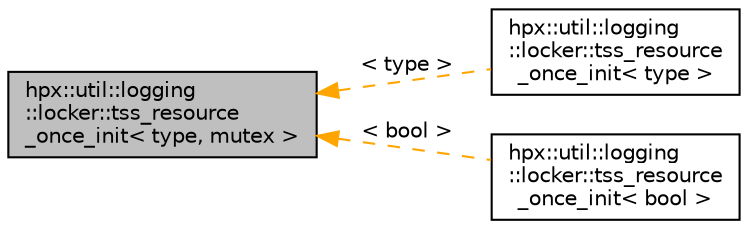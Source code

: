 digraph "hpx::util::logging::locker::tss_resource_once_init&lt; type, mutex &gt;"
{
  edge [fontname="Helvetica",fontsize="10",labelfontname="Helvetica",labelfontsize="10"];
  node [fontname="Helvetica",fontsize="10",shape=record];
  rankdir="LR";
  Node0 [label="hpx::util::logging\l::locker::tss_resource\l_once_init\< type, mutex \>",height=0.2,width=0.4,color="black", fillcolor="grey75", style="filled", fontcolor="black"];
  Node0 -> Node1 [dir="back",color="orange",fontsize="10",style="dashed",label=" \< type \>" ,fontname="Helvetica"];
  Node1 [label="hpx::util::logging\l::locker::tss_resource\l_once_init\< type \>",height=0.2,width=0.4,color="black", fillcolor="white", style="filled",URL="$d5/def/structhpx_1_1util_1_1logging_1_1locker_1_1tss__resource__once__init.html"];
  Node0 -> Node2 [dir="back",color="orange",fontsize="10",style="dashed",label=" \< bool \>" ,fontname="Helvetica"];
  Node2 [label="hpx::util::logging\l::locker::tss_resource\l_once_init\< bool \>",height=0.2,width=0.4,color="black", fillcolor="white", style="filled",URL="$d5/def/structhpx_1_1util_1_1logging_1_1locker_1_1tss__resource__once__init.html"];
}
